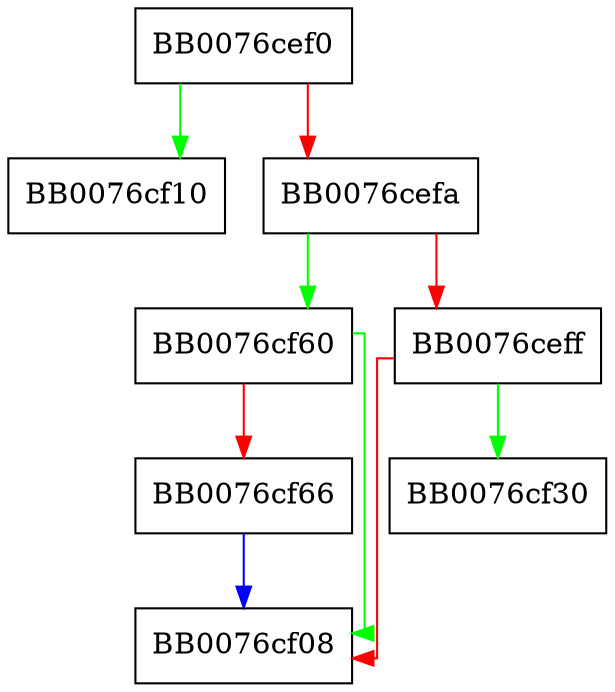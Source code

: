 digraph rc2_ctrl {
  node [shape="box"];
  graph [splines=ortho];
  BB0076cef0 -> BB0076cf10 [color="green"];
  BB0076cef0 -> BB0076cefa [color="red"];
  BB0076cefa -> BB0076cf60 [color="green"];
  BB0076cefa -> BB0076ceff [color="red"];
  BB0076ceff -> BB0076cf30 [color="green"];
  BB0076ceff -> BB0076cf08 [color="red"];
  BB0076cf60 -> BB0076cf08 [color="green"];
  BB0076cf60 -> BB0076cf66 [color="red"];
  BB0076cf66 -> BB0076cf08 [color="blue"];
}
